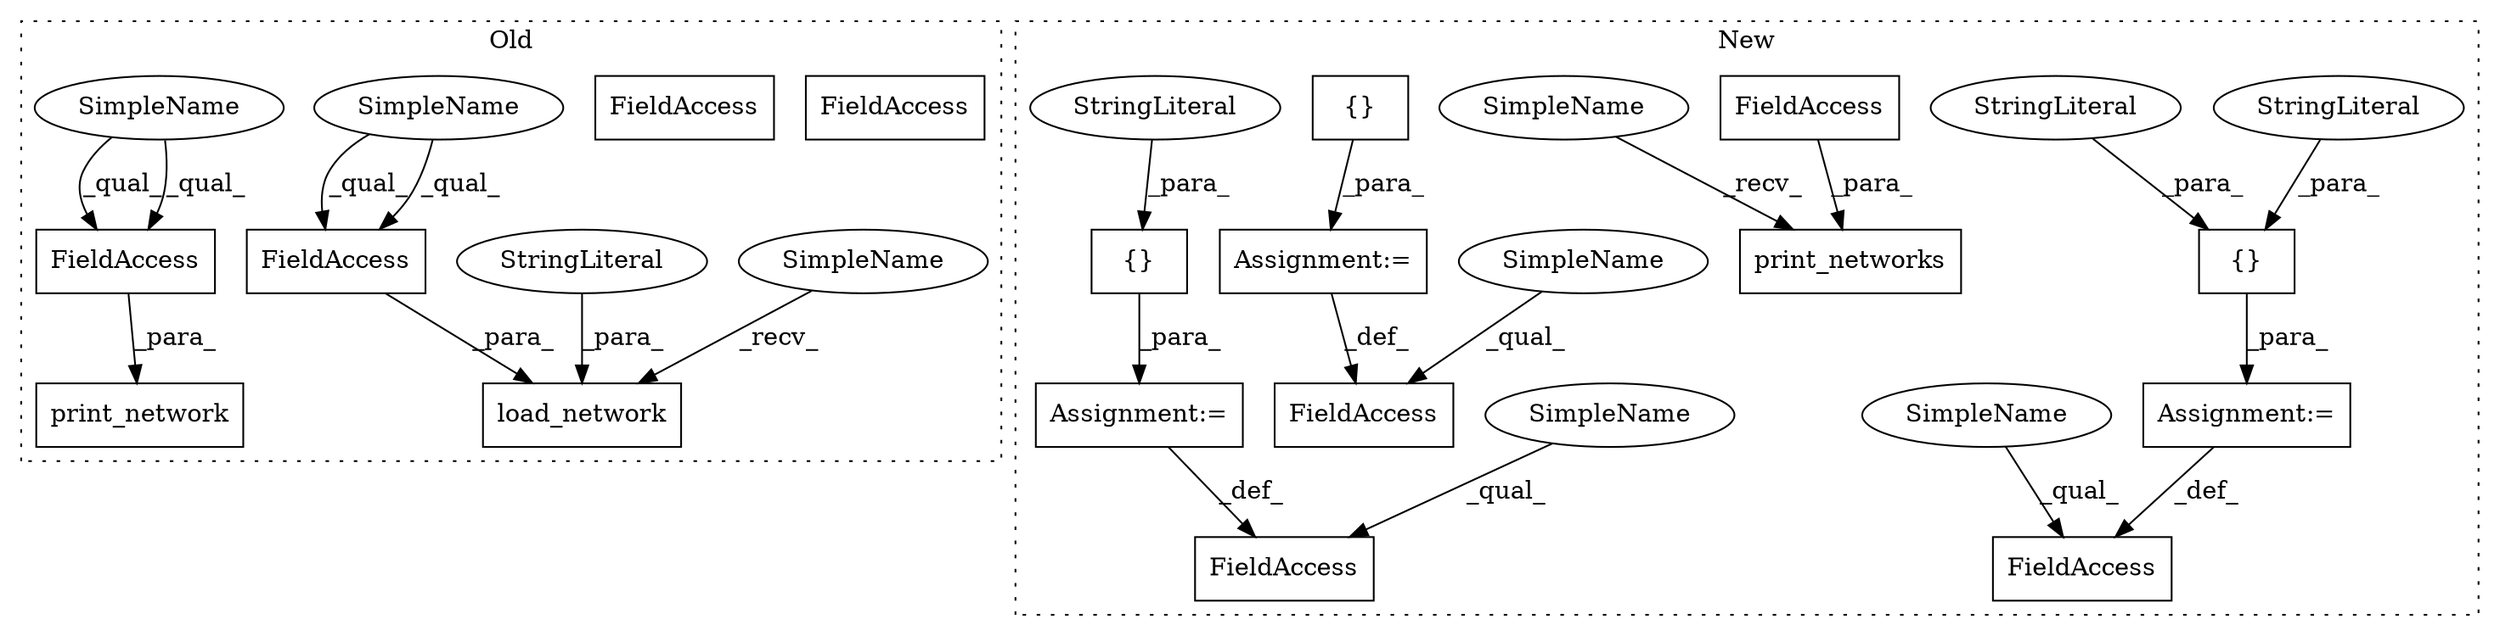 digraph G {
subgraph cluster0 {
1 [label="print_network" a="32" s="4609,4632" l="14,1" shape="box"];
3 [label="load_network" a="32" s="3366,3408" l="13,1" shape="box"];
4 [label="FieldAccess" a="22" s="3379" l="9" shape="box"];
8 [label="StringLiteral" a="45" s="3389" l="3" shape="ellipse"];
14 [label="FieldAccess" a="22" s="4623" l="9" shape="box"];
20 [label="SimpleName" a="42" s="3379" l="4" shape="ellipse"];
21 [label="SimpleName" a="42" s="4623" l="4" shape="ellipse"];
22 [label="SimpleName" a="42" s="3361" l="4" shape="ellipse"];
23 [label="FieldAccess" a="22" s="3379" l="9" shape="box"];
24 [label="FieldAccess" a="22" s="4623" l="9" shape="box"];
label = "Old";
style="dotted";
}
subgraph cluster1 {
2 [label="print_networks" a="32" s="4390,4416" l="15,1" shape="box"];
5 [label="FieldAccess" a="22" s="601" l="15" shape="box"];
6 [label="{}" a="4" s="629,662" l="1,1" shape="box"];
7 [label="FieldAccess" a="22" s="4405" l="11" shape="box"];
9 [label="StringLiteral" a="45" s="654" l="8" shape="ellipse"];
10 [label="StringLiteral" a="45" s="638" l="6" shape="ellipse"];
11 [label="FieldAccess" a="22" s="669" l="17" shape="box"];
12 [label="{}" a="4" s="699,726" l="1,1" shape="box"];
13 [label="StringLiteral" a="45" s="718" l="8" shape="ellipse"];
15 [label="FieldAccess" a="22" s="819" l="16" shape="box"];
16 [label="{}" a="4" s="848,852" l="1,1" shape="box"];
17 [label="Assignment:=" a="7" s="835" l="1" shape="box"];
18 [label="Assignment:=" a="7" s="686" l="1" shape="box"];
19 [label="Assignment:=" a="7" s="616" l="1" shape="box"];
25 [label="SimpleName" a="42" s="601" l="4" shape="ellipse"];
26 [label="SimpleName" a="42" s="819" l="4" shape="ellipse"];
27 [label="SimpleName" a="42" s="4385" l="4" shape="ellipse"];
28 [label="SimpleName" a="42" s="669" l="4" shape="ellipse"];
label = "New";
style="dotted";
}
6 -> 19 [label="_para_"];
7 -> 2 [label="_para_"];
8 -> 3 [label="_para_"];
9 -> 6 [label="_para_"];
10 -> 6 [label="_para_"];
12 -> 18 [label="_para_"];
13 -> 12 [label="_para_"];
16 -> 17 [label="_para_"];
17 -> 15 [label="_def_"];
18 -> 11 [label="_def_"];
19 -> 5 [label="_def_"];
20 -> 23 [label="_qual_"];
20 -> 23 [label="_qual_"];
21 -> 24 [label="_qual_"];
21 -> 24 [label="_qual_"];
22 -> 3 [label="_recv_"];
23 -> 3 [label="_para_"];
24 -> 1 [label="_para_"];
25 -> 5 [label="_qual_"];
26 -> 15 [label="_qual_"];
27 -> 2 [label="_recv_"];
28 -> 11 [label="_qual_"];
}